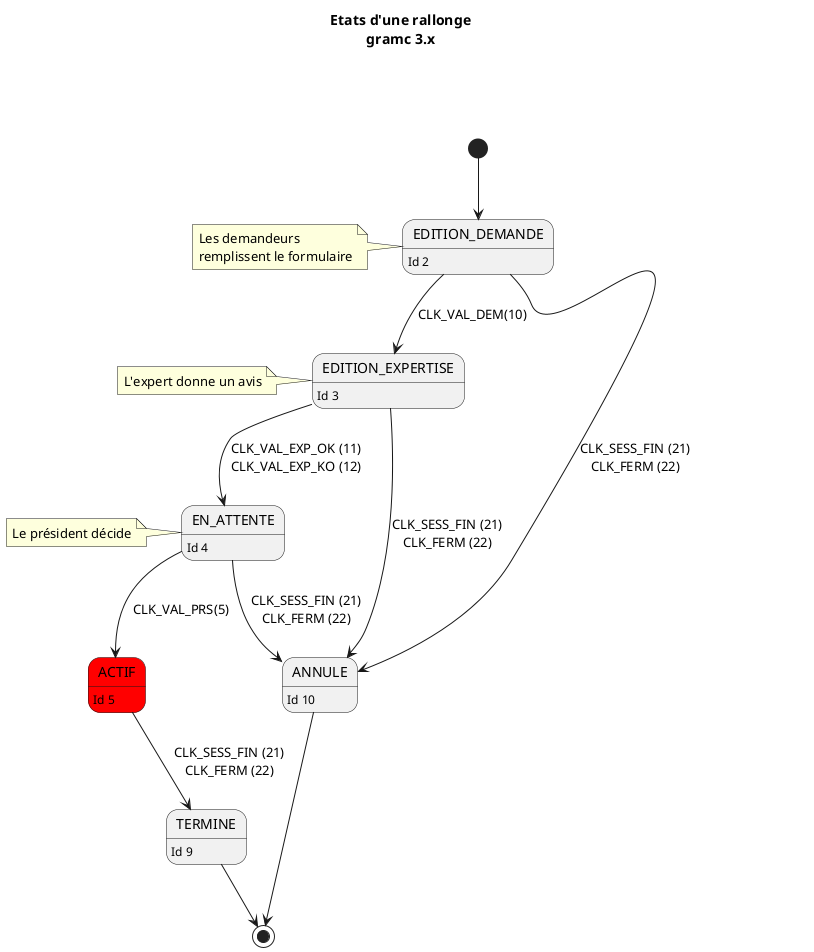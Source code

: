@startuml

title Etats d'une rallonge\ngramc 3.x

EDITION_DEMANDE: Id 2
EDITION_EXPERTISE: Id 3
EN_ATTENTE: Id 4
ACTIF: Id 5
ANNULE: Id 10
TERMINE: Id 9
state ACTIF #red

note left of EDITION_DEMANDE: Les demandeurs\nremplissent le formulaire
note left of EDITION_EXPERTISE: L'expert donne un avis
note left of EN_ATTENTE: Le président décide

[*]               --> EDITION_DEMANDE
EDITION_DEMANDE   --> EDITION_EXPERTISE: CLK_VAL_DEM(10)
EDITION_EXPERTISE --> EN_ATTENTE: CLK_VAL_EXP_OK (11)\nCLK_VAL_EXP_KO (12)
EN_ATTENTE        --> ACTIF: CLK_VAL_PRS(5)
EDITION_DEMANDE   --> ANNULE: CLK_SESS_FIN (21)\nCLK_FERM (22)
EDITION_EXPERTISE --> ANNULE: CLK_SESS_FIN (21)\nCLK_FERM (22)
EN_ATTENTE        --> ANNULE: CLK_SESS_FIN (21)\nCLK_FERM (22)
ACTIF             --> TERMINE: CLK_SESS_FIN (21)\nCLK_FERM (22)
TERMINE           --> [*]
ANNULE            --> [*]
@enduml
